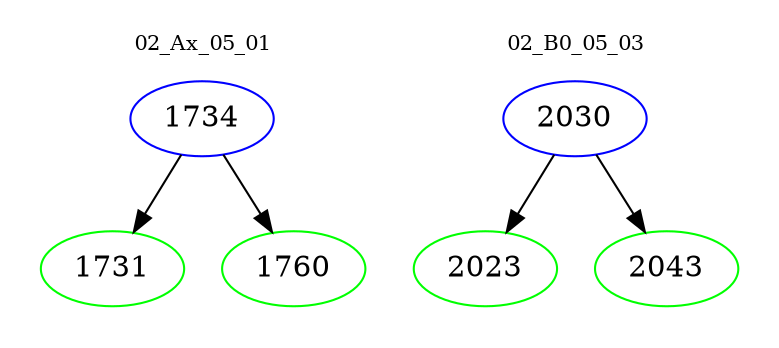 digraph{
subgraph cluster_0 {
color = white
label = "02_Ax_05_01";
fontsize=10;
T0_1734 [label="1734", color="blue"]
T0_1734 -> T0_1731 [color="black"]
T0_1731 [label="1731", color="green"]
T0_1734 -> T0_1760 [color="black"]
T0_1760 [label="1760", color="green"]
}
subgraph cluster_1 {
color = white
label = "02_B0_05_03";
fontsize=10;
T1_2030 [label="2030", color="blue"]
T1_2030 -> T1_2023 [color="black"]
T1_2023 [label="2023", color="green"]
T1_2030 -> T1_2043 [color="black"]
T1_2043 [label="2043", color="green"]
}
}
